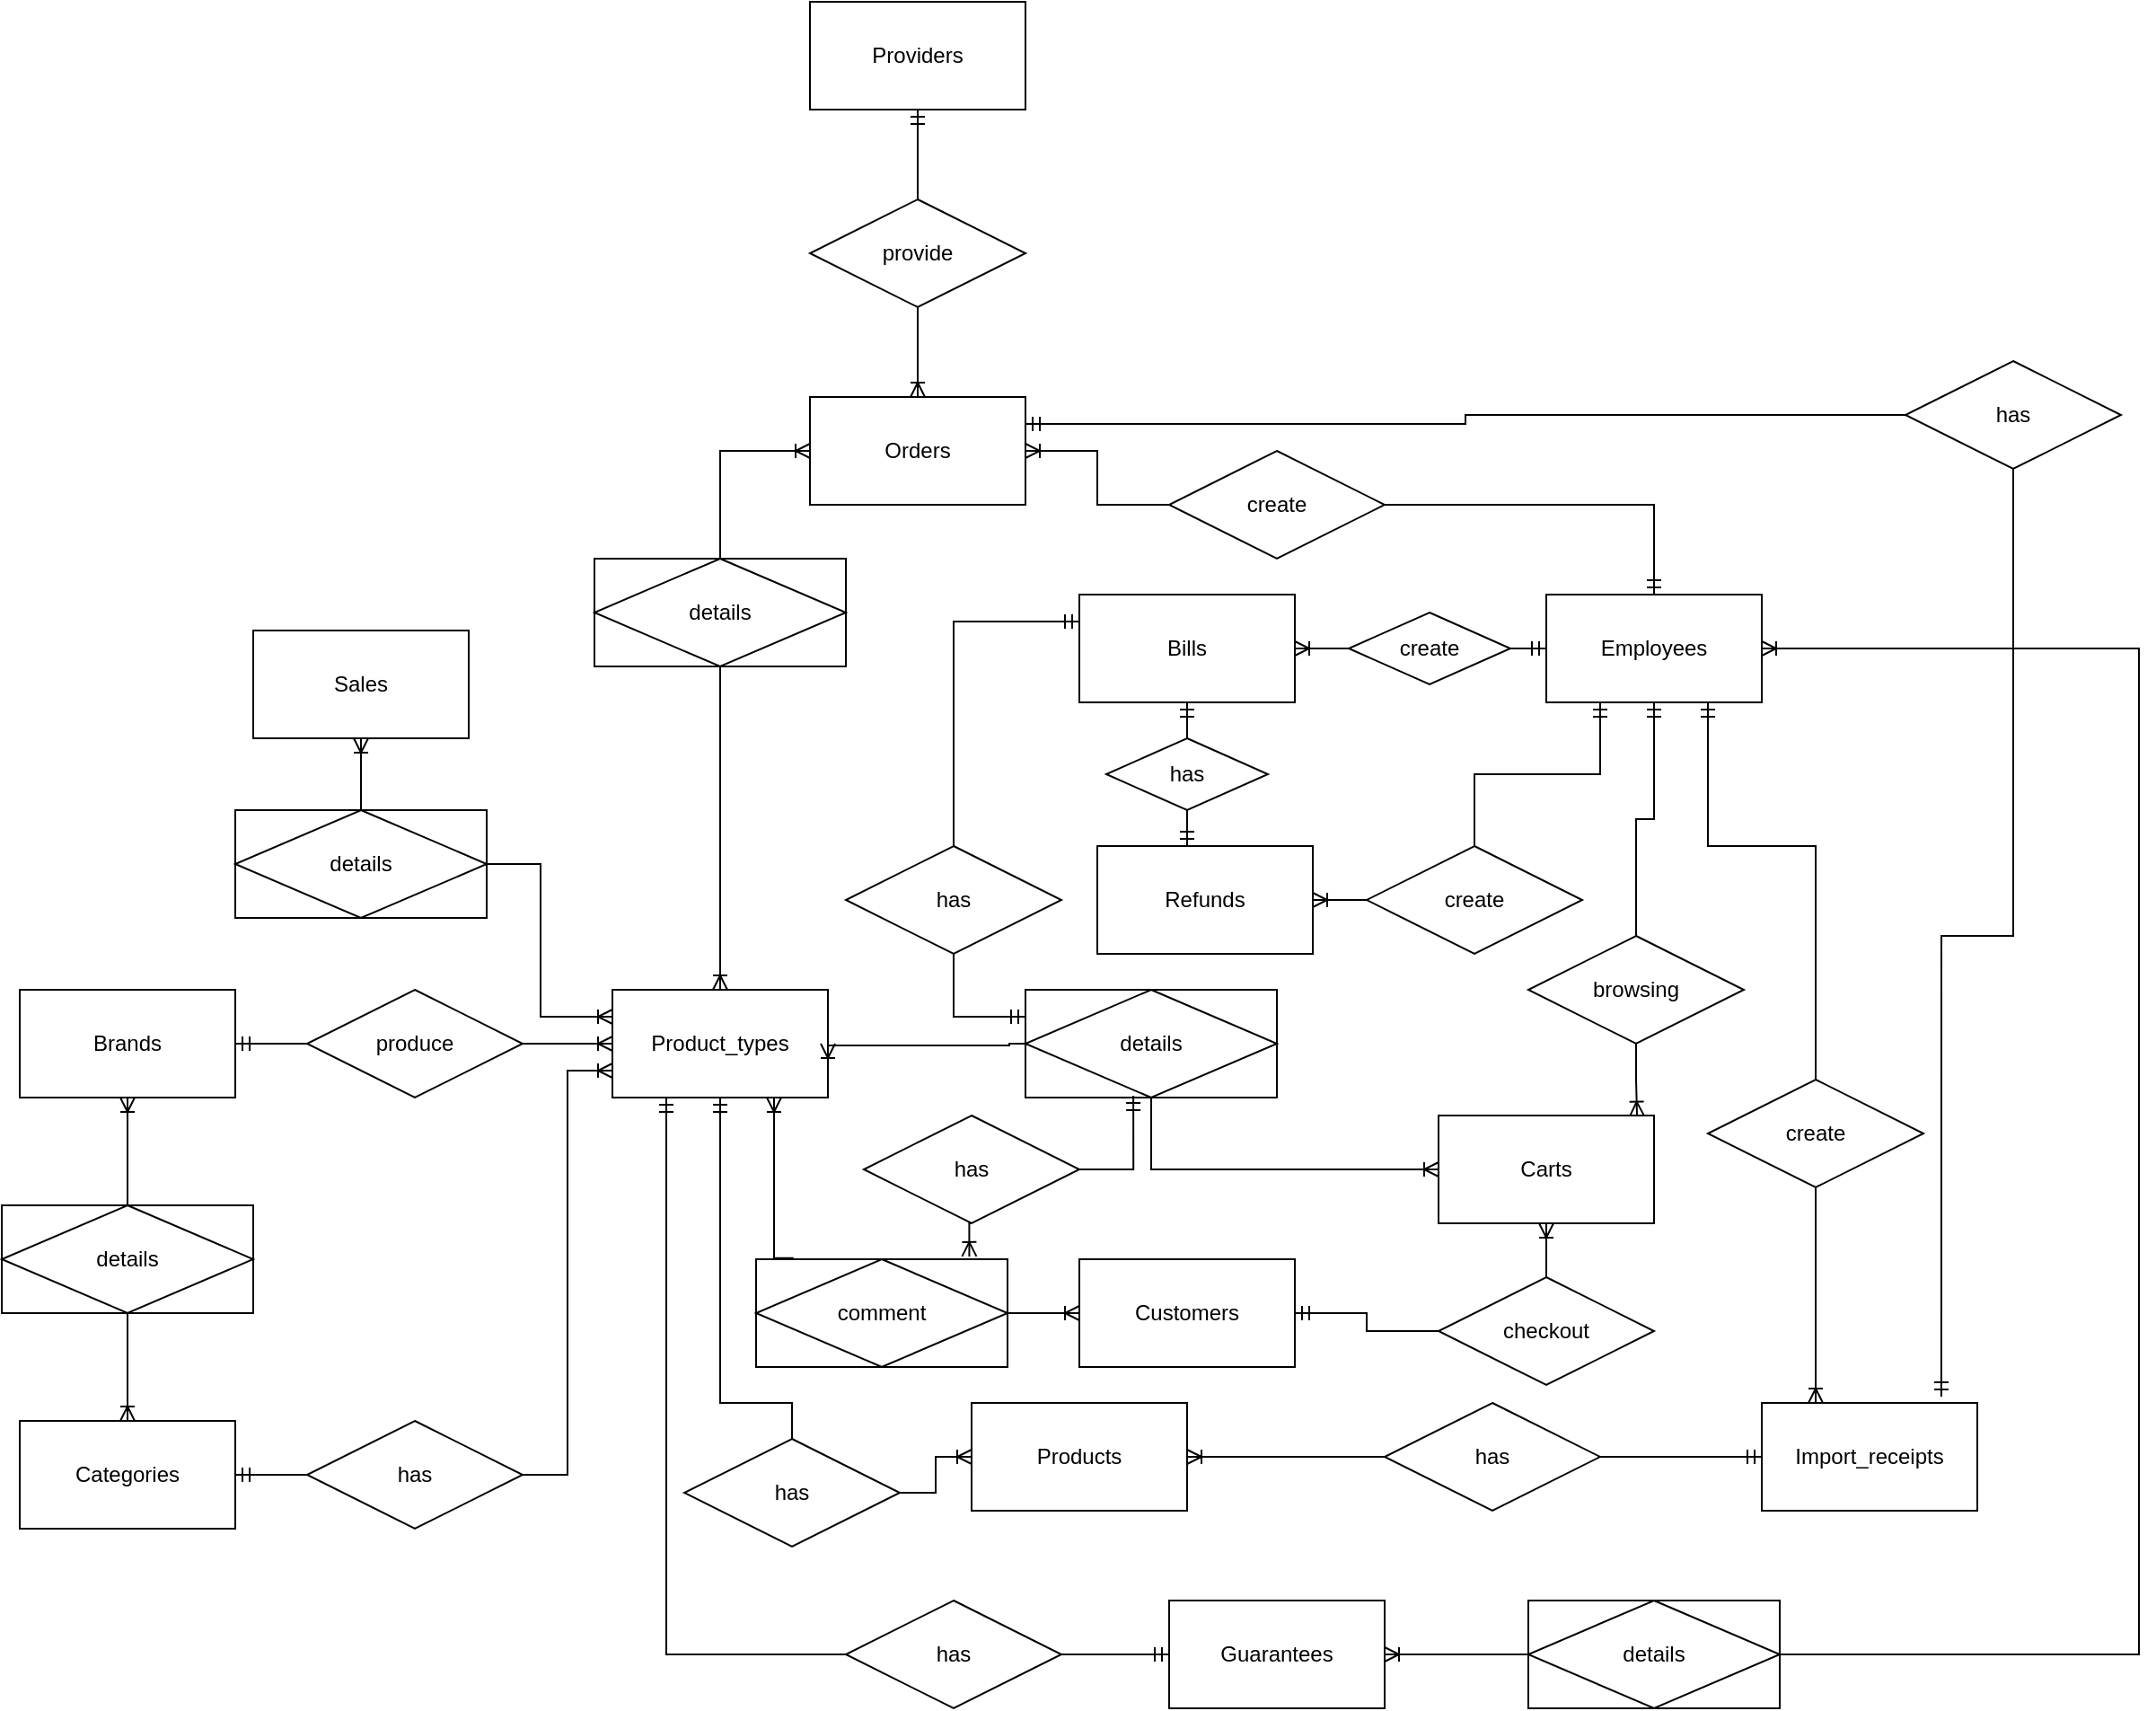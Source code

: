 <mxfile version="21.6.1" type="device">
  <diagram id="R2lEEEUBdFMjLlhIrx00" name="Page-1">
    <mxGraphModel dx="2734" dy="2202" grid="1" gridSize="10" guides="1" tooltips="1" connect="1" arrows="1" fold="1" page="1" pageScale="1" pageWidth="850" pageHeight="1100" math="0" shadow="0" extFonts="Permanent Marker^https://fonts.googleapis.com/css?family=Permanent+Marker">
      <root>
        <mxCell id="0" />
        <mxCell id="1" parent="0" />
        <mxCell id="XC2ODhsIGOAUa3YbhqNS-19" style="edgeStyle=orthogonalEdgeStyle;rounded=0;orthogonalLoop=1;jettySize=auto;html=1;entryX=0.5;entryY=0;entryDx=0;entryDy=0;endArrow=none;endFill=0;startArrow=ERmandOne;startFill=0;exitX=0.5;exitY=1;exitDx=0;exitDy=0;" parent="1" source="XC2ODhsIGOAUa3YbhqNS-5" target="XC2ODhsIGOAUa3YbhqNS-18" edge="1">
          <mxGeometry relative="1" as="geometry">
            <Array as="points">
              <mxPoint x="180" y="440" />
              <mxPoint x="220" y="440" />
            </Array>
          </mxGeometry>
        </mxCell>
        <mxCell id="XC2ODhsIGOAUa3YbhqNS-5" value="Product_types" style="rounded=0;whiteSpace=wrap;html=1;" parent="1" vertex="1">
          <mxGeometry x="120" y="210" width="120" height="60" as="geometry" />
        </mxCell>
        <mxCell id="XC2ODhsIGOAUa3YbhqNS-6" value="Products" style="rounded=0;whiteSpace=wrap;html=1;" parent="1" vertex="1">
          <mxGeometry x="320" y="440" width="120" height="60" as="geometry" />
        </mxCell>
        <mxCell id="XC2ODhsIGOAUa3YbhqNS-7" value="Sales" style="rounded=0;whiteSpace=wrap;html=1;" parent="1" vertex="1">
          <mxGeometry x="-80" y="10" width="120" height="60" as="geometry" />
        </mxCell>
        <mxCell id="XC2ODhsIGOAUa3YbhqNS-8" value="Brands" style="rounded=0;whiteSpace=wrap;html=1;" parent="1" vertex="1">
          <mxGeometry x="-210" y="210" width="120" height="60" as="geometry" />
        </mxCell>
        <mxCell id="XC2ODhsIGOAUa3YbhqNS-9" value="Providers" style="rounded=0;whiteSpace=wrap;html=1;" parent="1" vertex="1">
          <mxGeometry x="230" y="-340" width="120" height="60" as="geometry" />
        </mxCell>
        <mxCell id="XC2ODhsIGOAUa3YbhqNS-10" value="Employees" style="rounded=0;whiteSpace=wrap;html=1;" parent="1" vertex="1">
          <mxGeometry x="640" y="-10" width="120" height="60" as="geometry" />
        </mxCell>
        <mxCell id="XC2ODhsIGOAUa3YbhqNS-11" value="Orders" style="rounded=0;whiteSpace=wrap;html=1;" parent="1" vertex="1">
          <mxGeometry x="230" y="-120" width="120" height="60" as="geometry" />
        </mxCell>
        <mxCell id="XC2ODhsIGOAUa3YbhqNS-13" value="Customers" style="rounded=0;whiteSpace=wrap;html=1;" parent="1" vertex="1">
          <mxGeometry x="380" y="360" width="120" height="60" as="geometry" />
        </mxCell>
        <mxCell id="XC2ODhsIGOAUa3YbhqNS-14" value="Carts" style="rounded=0;whiteSpace=wrap;html=1;" parent="1" vertex="1">
          <mxGeometry x="580" y="280" width="120" height="60" as="geometry" />
        </mxCell>
        <mxCell id="XC2ODhsIGOAUa3YbhqNS-15" value="Bills" style="rounded=0;whiteSpace=wrap;html=1;" parent="1" vertex="1">
          <mxGeometry x="380" y="-10" width="120" height="60" as="geometry" />
        </mxCell>
        <mxCell id="XC2ODhsIGOAUa3YbhqNS-16" value="Guarantees" style="rounded=0;whiteSpace=wrap;html=1;" parent="1" vertex="1">
          <mxGeometry x="430" y="550" width="120" height="60" as="geometry" />
        </mxCell>
        <mxCell id="XC2ODhsIGOAUa3YbhqNS-20" value="" style="edgeStyle=orthogonalEdgeStyle;rounded=0;orthogonalLoop=1;jettySize=auto;html=1;endArrow=ERoneToMany;endFill=0;" parent="1" source="XC2ODhsIGOAUa3YbhqNS-18" target="XC2ODhsIGOAUa3YbhqNS-6" edge="1">
          <mxGeometry relative="1" as="geometry" />
        </mxCell>
        <mxCell id="XC2ODhsIGOAUa3YbhqNS-18" value="has" style="shape=rhombus;perimeter=rhombusPerimeter;whiteSpace=wrap;html=1;align=center;" parent="1" vertex="1">
          <mxGeometry x="160" y="460" width="120" height="60" as="geometry" />
        </mxCell>
        <mxCell id="XC2ODhsIGOAUa3YbhqNS-23" value="" style="edgeStyle=orthogonalEdgeStyle;rounded=0;orthogonalLoop=1;jettySize=auto;html=1;endArrow=ERoneToMany;endFill=0;entryX=0;entryY=0.25;entryDx=0;entryDy=0;" parent="1" source="XC2ODhsIGOAUa3YbhqNS-21" target="XC2ODhsIGOAUa3YbhqNS-5" edge="1">
          <mxGeometry relative="1" as="geometry">
            <Array as="points">
              <mxPoint x="80" y="140" />
              <mxPoint x="80" y="225" />
            </Array>
          </mxGeometry>
        </mxCell>
        <mxCell id="XC2ODhsIGOAUa3YbhqNS-24" value="" style="edgeStyle=orthogonalEdgeStyle;rounded=0;orthogonalLoop=1;jettySize=auto;html=1;endArrow=ERoneToMany;endFill=0;" parent="1" source="XC2ODhsIGOAUa3YbhqNS-21" target="XC2ODhsIGOAUa3YbhqNS-7" edge="1">
          <mxGeometry relative="1" as="geometry" />
        </mxCell>
        <mxCell id="XC2ODhsIGOAUa3YbhqNS-21" value="details" style="shape=associativeEntity;whiteSpace=wrap;html=1;align=center;" parent="1" vertex="1">
          <mxGeometry x="-90" y="110" width="140" height="60" as="geometry" />
        </mxCell>
        <mxCell id="XC2ODhsIGOAUa3YbhqNS-26" value="" style="edgeStyle=orthogonalEdgeStyle;rounded=0;orthogonalLoop=1;jettySize=auto;html=1;endArrow=ERoneToMany;endFill=0;exitX=1;exitY=0.5;exitDx=0;exitDy=0;" parent="1" source="XC2ODhsIGOAUa3YbhqNS-33" target="XC2ODhsIGOAUa3YbhqNS-5" edge="1">
          <mxGeometry relative="1" as="geometry">
            <mxPoint x="70" y="240" as="sourcePoint" />
          </mxGeometry>
        </mxCell>
        <mxCell id="XC2ODhsIGOAUa3YbhqNS-27" value="" style="edgeStyle=orthogonalEdgeStyle;rounded=0;orthogonalLoop=1;jettySize=auto;html=1;endArrow=ERmandOne;endFill=0;exitX=0;exitY=0.5;exitDx=0;exitDy=0;" parent="1" source="XC2ODhsIGOAUa3YbhqNS-33" target="XC2ODhsIGOAUa3YbhqNS-8" edge="1">
          <mxGeometry relative="1" as="geometry">
            <mxPoint x="-60" y="240" as="sourcePoint" />
          </mxGeometry>
        </mxCell>
        <mxCell id="XC2ODhsIGOAUa3YbhqNS-28" value="Categories" style="rounded=0;whiteSpace=wrap;html=1;" parent="1" vertex="1">
          <mxGeometry x="-210" y="450" width="120" height="60" as="geometry" />
        </mxCell>
        <mxCell id="XC2ODhsIGOAUa3YbhqNS-31" value="" style="edgeStyle=orthogonalEdgeStyle;rounded=0;orthogonalLoop=1;jettySize=auto;html=1;exitX=0.5;exitY=0;exitDx=0;exitDy=0;endArrow=ERoneToMany;endFill=0;" parent="1" source="XC2ODhsIGOAUa3YbhqNS-34" target="XC2ODhsIGOAUa3YbhqNS-8" edge="1">
          <mxGeometry relative="1" as="geometry">
            <mxPoint x="-150" y="310" as="sourcePoint" />
          </mxGeometry>
        </mxCell>
        <mxCell id="XC2ODhsIGOAUa3YbhqNS-32" value="" style="edgeStyle=orthogonalEdgeStyle;rounded=0;orthogonalLoop=1;jettySize=auto;html=1;exitX=0.5;exitY=1;exitDx=0;exitDy=0;endArrow=ERoneToMany;endFill=0;" parent="1" source="XC2ODhsIGOAUa3YbhqNS-34" target="XC2ODhsIGOAUa3YbhqNS-28" edge="1">
          <mxGeometry relative="1" as="geometry">
            <mxPoint x="-150" y="420" as="sourcePoint" />
          </mxGeometry>
        </mxCell>
        <mxCell id="XC2ODhsIGOAUa3YbhqNS-33" value="produce" style="shape=rhombus;perimeter=rhombusPerimeter;whiteSpace=wrap;html=1;align=center;" parent="1" vertex="1">
          <mxGeometry x="-50" y="210" width="120" height="60" as="geometry" />
        </mxCell>
        <mxCell id="XC2ODhsIGOAUa3YbhqNS-34" value="details" style="shape=associativeEntity;whiteSpace=wrap;html=1;align=center;" parent="1" vertex="1">
          <mxGeometry x="-220" y="330" width="140" height="60" as="geometry" />
        </mxCell>
        <mxCell id="XC2ODhsIGOAUa3YbhqNS-38" style="edgeStyle=orthogonalEdgeStyle;rounded=0;orthogonalLoop=1;jettySize=auto;html=1;entryX=0;entryY=0.75;entryDx=0;entryDy=0;endArrow=ERoneToMany;endFill=0;" parent="1" source="XC2ODhsIGOAUa3YbhqNS-37" target="XC2ODhsIGOAUa3YbhqNS-5" edge="1">
          <mxGeometry relative="1" as="geometry" />
        </mxCell>
        <mxCell id="XC2ODhsIGOAUa3YbhqNS-40" value="" style="edgeStyle=orthogonalEdgeStyle;rounded=0;orthogonalLoop=1;jettySize=auto;html=1;endArrow=ERmandOne;endFill=0;" parent="1" source="XC2ODhsIGOAUa3YbhqNS-37" target="XC2ODhsIGOAUa3YbhqNS-28" edge="1">
          <mxGeometry relative="1" as="geometry" />
        </mxCell>
        <mxCell id="XC2ODhsIGOAUa3YbhqNS-37" value="has" style="shape=rhombus;perimeter=rhombusPerimeter;whiteSpace=wrap;html=1;align=center;" parent="1" vertex="1">
          <mxGeometry x="-50" y="450" width="120" height="60" as="geometry" />
        </mxCell>
        <mxCell id="XC2ODhsIGOAUa3YbhqNS-46" style="edgeStyle=orthogonalEdgeStyle;rounded=0;orthogonalLoop=1;jettySize=auto;html=1;entryX=0;entryY=0.5;entryDx=0;entryDy=0;endArrow=ERoneToMany;endFill=0;" parent="1" source="XC2ODhsIGOAUa3YbhqNS-42" target="XC2ODhsIGOAUa3YbhqNS-11" edge="1">
          <mxGeometry relative="1" as="geometry" />
        </mxCell>
        <mxCell id="XC2ODhsIGOAUa3YbhqNS-48" value="" style="edgeStyle=orthogonalEdgeStyle;rounded=0;orthogonalLoop=1;jettySize=auto;html=1;endArrow=ERoneToMany;endFill=0;" parent="1" source="XC2ODhsIGOAUa3YbhqNS-42" target="XC2ODhsIGOAUa3YbhqNS-5" edge="1">
          <mxGeometry relative="1" as="geometry" />
        </mxCell>
        <mxCell id="XC2ODhsIGOAUa3YbhqNS-42" value="details" style="shape=associativeEntity;whiteSpace=wrap;html=1;align=center;" parent="1" vertex="1">
          <mxGeometry x="110" y="-30" width="140" height="60" as="geometry" />
        </mxCell>
        <mxCell id="XC2ODhsIGOAUa3YbhqNS-44" value="" style="edgeStyle=orthogonalEdgeStyle;rounded=0;orthogonalLoop=1;jettySize=auto;html=1;endArrow=ERmandOne;endFill=0;" parent="1" source="XC2ODhsIGOAUa3YbhqNS-43" target="XC2ODhsIGOAUa3YbhqNS-9" edge="1">
          <mxGeometry relative="1" as="geometry" />
        </mxCell>
        <mxCell id="XC2ODhsIGOAUa3YbhqNS-45" value="" style="edgeStyle=orthogonalEdgeStyle;rounded=0;orthogonalLoop=1;jettySize=auto;html=1;endArrow=ERoneToMany;endFill=0;" parent="1" source="XC2ODhsIGOAUa3YbhqNS-43" target="XC2ODhsIGOAUa3YbhqNS-11" edge="1">
          <mxGeometry relative="1" as="geometry" />
        </mxCell>
        <mxCell id="XC2ODhsIGOAUa3YbhqNS-43" value="provide" style="shape=rhombus;perimeter=rhombusPerimeter;whiteSpace=wrap;html=1;align=center;" parent="1" vertex="1">
          <mxGeometry x="230" y="-230" width="120" height="60" as="geometry" />
        </mxCell>
        <mxCell id="XC2ODhsIGOAUa3YbhqNS-50" value="" style="edgeStyle=orthogonalEdgeStyle;rounded=0;orthogonalLoop=1;jettySize=auto;html=1;endArrow=ERmandOne;endFill=0;entryX=0.5;entryY=0;entryDx=0;entryDy=0;exitX=1;exitY=0.5;exitDx=0;exitDy=0;" parent="1" source="XC2ODhsIGOAUa3YbhqNS-49" target="XC2ODhsIGOAUa3YbhqNS-10" edge="1">
          <mxGeometry relative="1" as="geometry">
            <Array as="points">
              <mxPoint x="700" y="-60" />
            </Array>
          </mxGeometry>
        </mxCell>
        <mxCell id="XC2ODhsIGOAUa3YbhqNS-51" style="edgeStyle=orthogonalEdgeStyle;rounded=0;orthogonalLoop=1;jettySize=auto;html=1;endArrow=ERoneToMany;endFill=0;entryX=1;entryY=0.5;entryDx=0;entryDy=0;" parent="1" source="XC2ODhsIGOAUa3YbhqNS-49" target="XC2ODhsIGOAUa3YbhqNS-11" edge="1">
          <mxGeometry relative="1" as="geometry">
            <mxPoint x="500" y="-50" as="targetPoint" />
          </mxGeometry>
        </mxCell>
        <mxCell id="XC2ODhsIGOAUa3YbhqNS-49" value="create" style="shape=rhombus;perimeter=rhombusPerimeter;whiteSpace=wrap;html=1;align=center;" parent="1" vertex="1">
          <mxGeometry x="430" y="-90" width="120" height="60" as="geometry" />
        </mxCell>
        <mxCell id="XC2ODhsIGOAUa3YbhqNS-53" value="" style="edgeStyle=orthogonalEdgeStyle;rounded=0;orthogonalLoop=1;jettySize=auto;html=1;endArrow=ERmandOne;endFill=0;entryX=0.833;entryY=-0.058;entryDx=0;entryDy=0;exitX=0.5;exitY=1;exitDx=0;exitDy=0;entryPerimeter=0;" parent="1" source="XC2ODhsIGOAUa3YbhqNS-55" target="XC2ODhsIGOAUa3YbhqNS-58" edge="1">
          <mxGeometry relative="1" as="geometry">
            <mxPoint x="490" y="20" as="targetPoint" />
            <Array as="points" />
          </mxGeometry>
        </mxCell>
        <mxCell id="XC2ODhsIGOAUa3YbhqNS-74" style="edgeStyle=orthogonalEdgeStyle;rounded=0;orthogonalLoop=1;jettySize=auto;html=1;entryX=1;entryY=0.25;entryDx=0;entryDy=0;endArrow=ERmandOne;endFill=0;" parent="1" source="XC2ODhsIGOAUa3YbhqNS-55" target="XC2ODhsIGOAUa3YbhqNS-11" edge="1">
          <mxGeometry relative="1" as="geometry" />
        </mxCell>
        <mxCell id="XC2ODhsIGOAUa3YbhqNS-55" value="has" style="shape=rhombus;perimeter=rhombusPerimeter;whiteSpace=wrap;html=1;align=center;" parent="1" vertex="1">
          <mxGeometry x="840" y="-140" width="120" height="60" as="geometry" />
        </mxCell>
        <mxCell id="XC2ODhsIGOAUa3YbhqNS-58" value="Import_receipts" style="rounded=0;whiteSpace=wrap;html=1;" parent="1" vertex="1">
          <mxGeometry x="760" y="440" width="120" height="60" as="geometry" />
        </mxCell>
        <mxCell id="XC2ODhsIGOAUa3YbhqNS-60" value="" style="edgeStyle=orthogonalEdgeStyle;rounded=0;orthogonalLoop=1;jettySize=auto;html=1;endArrow=ERmandOne;endFill=0;" parent="1" source="XC2ODhsIGOAUa3YbhqNS-59" target="XC2ODhsIGOAUa3YbhqNS-58" edge="1">
          <mxGeometry relative="1" as="geometry" />
        </mxCell>
        <mxCell id="XC2ODhsIGOAUa3YbhqNS-61" style="edgeStyle=orthogonalEdgeStyle;rounded=0;orthogonalLoop=1;jettySize=auto;html=1;endArrow=ERoneToMany;endFill=0;" parent="1" source="XC2ODhsIGOAUa3YbhqNS-59" target="XC2ODhsIGOAUa3YbhqNS-6" edge="1">
          <mxGeometry relative="1" as="geometry" />
        </mxCell>
        <mxCell id="XC2ODhsIGOAUa3YbhqNS-59" value="has" style="shape=rhombus;perimeter=rhombusPerimeter;whiteSpace=wrap;html=1;align=center;" parent="1" vertex="1">
          <mxGeometry x="550" y="440" width="120" height="60" as="geometry" />
        </mxCell>
        <mxCell id="XC2ODhsIGOAUa3YbhqNS-64" style="edgeStyle=orthogonalEdgeStyle;rounded=0;orthogonalLoop=1;jettySize=auto;html=1;entryX=0.25;entryY=0;entryDx=0;entryDy=0;exitX=0.5;exitY=1;exitDx=0;exitDy=0;endArrow=ERoneToMany;endFill=0;" parent="1" source="XC2ODhsIGOAUa3YbhqNS-62" target="XC2ODhsIGOAUa3YbhqNS-58" edge="1">
          <mxGeometry relative="1" as="geometry" />
        </mxCell>
        <mxCell id="XC2ODhsIGOAUa3YbhqNS-76" style="edgeStyle=orthogonalEdgeStyle;rounded=0;orthogonalLoop=1;jettySize=auto;html=1;entryX=0.75;entryY=1;entryDx=0;entryDy=0;endArrow=ERmandOne;endFill=0;exitX=0.5;exitY=0;exitDx=0;exitDy=0;" parent="1" source="XC2ODhsIGOAUa3YbhqNS-62" target="XC2ODhsIGOAUa3YbhqNS-10" edge="1">
          <mxGeometry relative="1" as="geometry">
            <Array as="points">
              <mxPoint x="790" y="130" />
              <mxPoint x="730" y="130" />
            </Array>
          </mxGeometry>
        </mxCell>
        <mxCell id="XC2ODhsIGOAUa3YbhqNS-62" value="create" style="shape=rhombus;perimeter=rhombusPerimeter;whiteSpace=wrap;html=1;align=center;" parent="1" vertex="1">
          <mxGeometry x="730" y="260" width="120" height="60" as="geometry" />
        </mxCell>
        <mxCell id="XC2ODhsIGOAUa3YbhqNS-66" value="" style="edgeStyle=orthogonalEdgeStyle;rounded=0;orthogonalLoop=1;jettySize=auto;html=1;endArrow=ERmandOne;endFill=0;" parent="1" source="XC2ODhsIGOAUa3YbhqNS-65" target="XC2ODhsIGOAUa3YbhqNS-13" edge="1">
          <mxGeometry relative="1" as="geometry" />
        </mxCell>
        <mxCell id="XC2ODhsIGOAUa3YbhqNS-67" value="" style="edgeStyle=orthogonalEdgeStyle;rounded=0;orthogonalLoop=1;jettySize=auto;html=1;endArrow=ERoneToMany;endFill=0;" parent="1" source="XC2ODhsIGOAUa3YbhqNS-65" target="XC2ODhsIGOAUa3YbhqNS-14" edge="1">
          <mxGeometry relative="1" as="geometry" />
        </mxCell>
        <mxCell id="XC2ODhsIGOAUa3YbhqNS-65" value="checkout" style="shape=rhombus;perimeter=rhombusPerimeter;whiteSpace=wrap;html=1;align=center;" parent="1" vertex="1">
          <mxGeometry x="580" y="370" width="120" height="60" as="geometry" />
        </mxCell>
        <mxCell id="XC2ODhsIGOAUa3YbhqNS-70" style="edgeStyle=orthogonalEdgeStyle;rounded=0;orthogonalLoop=1;jettySize=auto;html=1;endArrow=ERoneToMany;endFill=0;" parent="1" source="XC2ODhsIGOAUa3YbhqNS-68" edge="1">
          <mxGeometry relative="1" as="geometry">
            <mxPoint x="240" y="240" as="targetPoint" />
            <Array as="points">
              <mxPoint x="341" y="240" />
              <mxPoint x="240" y="241" />
            </Array>
          </mxGeometry>
        </mxCell>
        <mxCell id="XC2ODhsIGOAUa3YbhqNS-71" style="edgeStyle=orthogonalEdgeStyle;rounded=0;orthogonalLoop=1;jettySize=auto;html=1;entryX=0;entryY=0.5;entryDx=0;entryDy=0;exitX=0.5;exitY=1;exitDx=0;exitDy=0;endArrow=ERoneToMany;endFill=0;" parent="1" source="XC2ODhsIGOAUa3YbhqNS-68" target="XC2ODhsIGOAUa3YbhqNS-14" edge="1">
          <mxGeometry relative="1" as="geometry" />
        </mxCell>
        <mxCell id="XC2ODhsIGOAUa3YbhqNS-68" value="details" style="shape=associativeEntity;whiteSpace=wrap;html=1;align=center;" parent="1" vertex="1">
          <mxGeometry x="350" y="210" width="140" height="60" as="geometry" />
        </mxCell>
        <mxCell id="XC2ODhsIGOAUa3YbhqNS-81" style="edgeStyle=orthogonalEdgeStyle;rounded=0;orthogonalLoop=1;jettySize=auto;html=1;entryX=0.75;entryY=1;entryDx=0;entryDy=0;endArrow=ERoneToMany;endFill=0;exitX=0.149;exitY=-0.011;exitDx=0;exitDy=0;exitPerimeter=0;" parent="1" source="XC2ODhsIGOAUa3YbhqNS-80" target="XC2ODhsIGOAUa3YbhqNS-5" edge="1">
          <mxGeometry relative="1" as="geometry">
            <Array as="points">
              <mxPoint x="210" y="359" />
            </Array>
          </mxGeometry>
        </mxCell>
        <mxCell id="XC2ODhsIGOAUa3YbhqNS-83" style="edgeStyle=orthogonalEdgeStyle;rounded=0;orthogonalLoop=1;jettySize=auto;html=1;entryX=0;entryY=0.5;entryDx=0;entryDy=0;exitX=0.5;exitY=1;exitDx=0;exitDy=0;endArrow=ERoneToMany;endFill=0;" parent="1" source="XC2ODhsIGOAUa3YbhqNS-80" target="XC2ODhsIGOAUa3YbhqNS-13" edge="1">
          <mxGeometry relative="1" as="geometry">
            <Array as="points">
              <mxPoint x="300" y="390" />
            </Array>
          </mxGeometry>
        </mxCell>
        <mxCell id="XC2ODhsIGOAUa3YbhqNS-80" value="comment" style="shape=associativeEntity;whiteSpace=wrap;html=1;align=center;" parent="1" vertex="1">
          <mxGeometry x="200" y="360" width="140" height="60" as="geometry" />
        </mxCell>
        <mxCell id="XC2ODhsIGOAUa3YbhqNS-85" value="" style="edgeStyle=orthogonalEdgeStyle;rounded=0;orthogonalLoop=1;jettySize=auto;html=1;endArrow=ERmandOne;endFill=0;entryX=0;entryY=0.25;entryDx=0;entryDy=0;" parent="1" source="XC2ODhsIGOAUa3YbhqNS-84" target="XC2ODhsIGOAUa3YbhqNS-68" edge="1">
          <mxGeometry relative="1" as="geometry" />
        </mxCell>
        <mxCell id="XC2ODhsIGOAUa3YbhqNS-86" style="edgeStyle=orthogonalEdgeStyle;rounded=0;orthogonalLoop=1;jettySize=auto;html=1;entryX=0;entryY=0.25;entryDx=0;entryDy=0;exitX=0.5;exitY=0;exitDx=0;exitDy=0;endArrow=ERmandOne;endFill=0;" parent="1" source="XC2ODhsIGOAUa3YbhqNS-84" target="XC2ODhsIGOAUa3YbhqNS-15" edge="1">
          <mxGeometry relative="1" as="geometry">
            <mxPoint x="310" y="20" as="sourcePoint" />
            <Array as="points">
              <mxPoint x="310" y="5" />
            </Array>
          </mxGeometry>
        </mxCell>
        <mxCell id="XC2ODhsIGOAUa3YbhqNS-84" value="has" style="shape=rhombus;perimeter=rhombusPerimeter;whiteSpace=wrap;html=1;align=center;" parent="1" vertex="1">
          <mxGeometry x="250" y="130" width="120" height="60" as="geometry" />
        </mxCell>
        <mxCell id="XC2ODhsIGOAUa3YbhqNS-88" value="" style="edgeStyle=orthogonalEdgeStyle;rounded=0;orthogonalLoop=1;jettySize=auto;html=1;endArrow=ERmandOne;endFill=0;" parent="1" source="XC2ODhsIGOAUa3YbhqNS-87" target="XC2ODhsIGOAUa3YbhqNS-10" edge="1">
          <mxGeometry relative="1" as="geometry" />
        </mxCell>
        <mxCell id="XC2ODhsIGOAUa3YbhqNS-89" value="" style="edgeStyle=orthogonalEdgeStyle;rounded=0;orthogonalLoop=1;jettySize=auto;html=1;endArrow=ERoneToMany;endFill=0;" parent="1" source="XC2ODhsIGOAUa3YbhqNS-87" target="XC2ODhsIGOAUa3YbhqNS-15" edge="1">
          <mxGeometry relative="1" as="geometry" />
        </mxCell>
        <mxCell id="XC2ODhsIGOAUa3YbhqNS-87" value="create" style="shape=rhombus;perimeter=rhombusPerimeter;whiteSpace=wrap;html=1;align=center;" parent="1" vertex="1">
          <mxGeometry x="530" width="90" height="40" as="geometry" />
        </mxCell>
        <mxCell id="XC2ODhsIGOAUa3YbhqNS-96" value="" style="edgeStyle=orthogonalEdgeStyle;rounded=0;orthogonalLoop=1;jettySize=auto;html=1;endArrow=ERoneToMany;endFill=0;" parent="1" source="XC2ODhsIGOAUa3YbhqNS-94" target="XC2ODhsIGOAUa3YbhqNS-95" edge="1">
          <mxGeometry relative="1" as="geometry" />
        </mxCell>
        <mxCell id="XC2ODhsIGOAUa3YbhqNS-97" style="edgeStyle=orthogonalEdgeStyle;rounded=0;orthogonalLoop=1;jettySize=auto;html=1;entryX=0.25;entryY=1;entryDx=0;entryDy=0;endArrow=ERmandOne;endFill=0;" parent="1" source="XC2ODhsIGOAUa3YbhqNS-94" target="XC2ODhsIGOAUa3YbhqNS-10" edge="1">
          <mxGeometry relative="1" as="geometry" />
        </mxCell>
        <mxCell id="XC2ODhsIGOAUa3YbhqNS-94" value="create" style="shape=rhombus;perimeter=rhombusPerimeter;whiteSpace=wrap;html=1;align=center;" parent="1" vertex="1">
          <mxGeometry x="540" y="130" width="120" height="60" as="geometry" />
        </mxCell>
        <mxCell id="XC2ODhsIGOAUa3YbhqNS-95" value="Refunds" style="rounded=0;whiteSpace=wrap;html=1;" parent="1" vertex="1">
          <mxGeometry x="390" y="130" width="120" height="60" as="geometry" />
        </mxCell>
        <mxCell id="XC2ODhsIGOAUa3YbhqNS-99" value="" style="edgeStyle=orthogonalEdgeStyle;rounded=0;orthogonalLoop=1;jettySize=auto;html=1;endArrow=ERmandOne;endFill=0;" parent="1" source="XC2ODhsIGOAUa3YbhqNS-98" target="XC2ODhsIGOAUa3YbhqNS-15" edge="1">
          <mxGeometry relative="1" as="geometry" />
        </mxCell>
        <mxCell id="XC2ODhsIGOAUa3YbhqNS-100" value="" style="edgeStyle=orthogonalEdgeStyle;rounded=0;orthogonalLoop=1;jettySize=auto;html=1;endArrow=ERmandOne;endFill=0;" parent="1" source="XC2ODhsIGOAUa3YbhqNS-98" target="XC2ODhsIGOAUa3YbhqNS-95" edge="1">
          <mxGeometry relative="1" as="geometry">
            <Array as="points">
              <mxPoint x="430" y="130" />
              <mxPoint x="430" y="130" />
            </Array>
          </mxGeometry>
        </mxCell>
        <mxCell id="XC2ODhsIGOAUa3YbhqNS-98" value="has" style="shape=rhombus;perimeter=rhombusPerimeter;whiteSpace=wrap;html=1;align=center;" parent="1" vertex="1">
          <mxGeometry x="395" y="70" width="90" height="40" as="geometry" />
        </mxCell>
        <mxCell id="XC2ODhsIGOAUa3YbhqNS-102" value="" style="edgeStyle=orthogonalEdgeStyle;rounded=0;orthogonalLoop=1;jettySize=auto;html=1;endArrow=ERmandOne;endFill=0;" parent="1" source="XC2ODhsIGOAUa3YbhqNS-101" target="XC2ODhsIGOAUa3YbhqNS-16" edge="1">
          <mxGeometry relative="1" as="geometry" />
        </mxCell>
        <mxCell id="XC2ODhsIGOAUa3YbhqNS-103" style="edgeStyle=orthogonalEdgeStyle;rounded=0;orthogonalLoop=1;jettySize=auto;html=1;entryX=0.25;entryY=1;entryDx=0;entryDy=0;endArrow=ERmandOne;endFill=0;" parent="1" source="XC2ODhsIGOAUa3YbhqNS-101" target="XC2ODhsIGOAUa3YbhqNS-5" edge="1">
          <mxGeometry relative="1" as="geometry" />
        </mxCell>
        <mxCell id="XC2ODhsIGOAUa3YbhqNS-101" value="has" style="shape=rhombus;perimeter=rhombusPerimeter;whiteSpace=wrap;html=1;align=center;" parent="1" vertex="1">
          <mxGeometry x="250" y="550" width="120" height="60" as="geometry" />
        </mxCell>
        <mxCell id="XC2ODhsIGOAUa3YbhqNS-105" value="" style="edgeStyle=orthogonalEdgeStyle;rounded=0;orthogonalLoop=1;jettySize=auto;html=1;endArrow=ERoneToMany;endFill=0;" parent="1" source="XC2ODhsIGOAUa3YbhqNS-104" target="XC2ODhsIGOAUa3YbhqNS-16" edge="1">
          <mxGeometry relative="1" as="geometry" />
        </mxCell>
        <mxCell id="XC2ODhsIGOAUa3YbhqNS-106" style="edgeStyle=orthogonalEdgeStyle;rounded=0;orthogonalLoop=1;jettySize=auto;html=1;entryX=1;entryY=0.5;entryDx=0;entryDy=0;endArrow=ERoneToMany;endFill=0;" parent="1" source="XC2ODhsIGOAUa3YbhqNS-104" target="XC2ODhsIGOAUa3YbhqNS-10" edge="1">
          <mxGeometry relative="1" as="geometry">
            <Array as="points">
              <mxPoint x="970" y="580" />
              <mxPoint x="970" y="20" />
            </Array>
          </mxGeometry>
        </mxCell>
        <mxCell id="XC2ODhsIGOAUa3YbhqNS-104" value="details" style="shape=associativeEntity;whiteSpace=wrap;html=1;align=center;" parent="1" vertex="1">
          <mxGeometry x="630" y="550" width="140" height="60" as="geometry" />
        </mxCell>
        <mxCell id="XC2ODhsIGOAUa3YbhqNS-108" style="edgeStyle=orthogonalEdgeStyle;rounded=0;orthogonalLoop=1;jettySize=auto;html=1;entryX=0.429;entryY=0.983;entryDx=0;entryDy=0;entryPerimeter=0;exitX=1;exitY=0.5;exitDx=0;exitDy=0;endArrow=ERmandOne;endFill=0;" parent="1" source="XC2ODhsIGOAUa3YbhqNS-107" target="XC2ODhsIGOAUa3YbhqNS-68" edge="1">
          <mxGeometry relative="1" as="geometry" />
        </mxCell>
        <mxCell id="XC2ODhsIGOAUa3YbhqNS-110" style="edgeStyle=orthogonalEdgeStyle;rounded=0;orthogonalLoop=1;jettySize=auto;html=1;exitX=0.5;exitY=1;exitDx=0;exitDy=0;entryX=0.848;entryY=-0.026;entryDx=0;entryDy=0;entryPerimeter=0;endArrow=ERoneToMany;endFill=0;" parent="1" source="XC2ODhsIGOAUa3YbhqNS-107" target="XC2ODhsIGOAUa3YbhqNS-80" edge="1">
          <mxGeometry relative="1" as="geometry" />
        </mxCell>
        <mxCell id="XC2ODhsIGOAUa3YbhqNS-107" value="has" style="shape=rhombus;perimeter=rhombusPerimeter;whiteSpace=wrap;html=1;align=center;" parent="1" vertex="1">
          <mxGeometry x="260" y="280" width="120" height="60" as="geometry" />
        </mxCell>
        <mxCell id="XC2ODhsIGOAUa3YbhqNS-112" style="edgeStyle=orthogonalEdgeStyle;rounded=0;orthogonalLoop=1;jettySize=auto;html=1;endArrow=ERmandOne;endFill=0;" parent="1" source="XC2ODhsIGOAUa3YbhqNS-111" target="XC2ODhsIGOAUa3YbhqNS-10" edge="1">
          <mxGeometry relative="1" as="geometry" />
        </mxCell>
        <mxCell id="XC2ODhsIGOAUa3YbhqNS-113" style="edgeStyle=orthogonalEdgeStyle;rounded=0;orthogonalLoop=1;jettySize=auto;html=1;entryX=0.921;entryY=0.005;entryDx=0;entryDy=0;entryPerimeter=0;endArrow=ERoneToMany;endFill=0;" parent="1" source="XC2ODhsIGOAUa3YbhqNS-111" target="XC2ODhsIGOAUa3YbhqNS-14" edge="1">
          <mxGeometry relative="1" as="geometry" />
        </mxCell>
        <mxCell id="XC2ODhsIGOAUa3YbhqNS-111" value="browsing" style="shape=rhombus;perimeter=rhombusPerimeter;whiteSpace=wrap;html=1;align=center;" parent="1" vertex="1">
          <mxGeometry x="630" y="180" width="120" height="60" as="geometry" />
        </mxCell>
      </root>
    </mxGraphModel>
  </diagram>
</mxfile>
